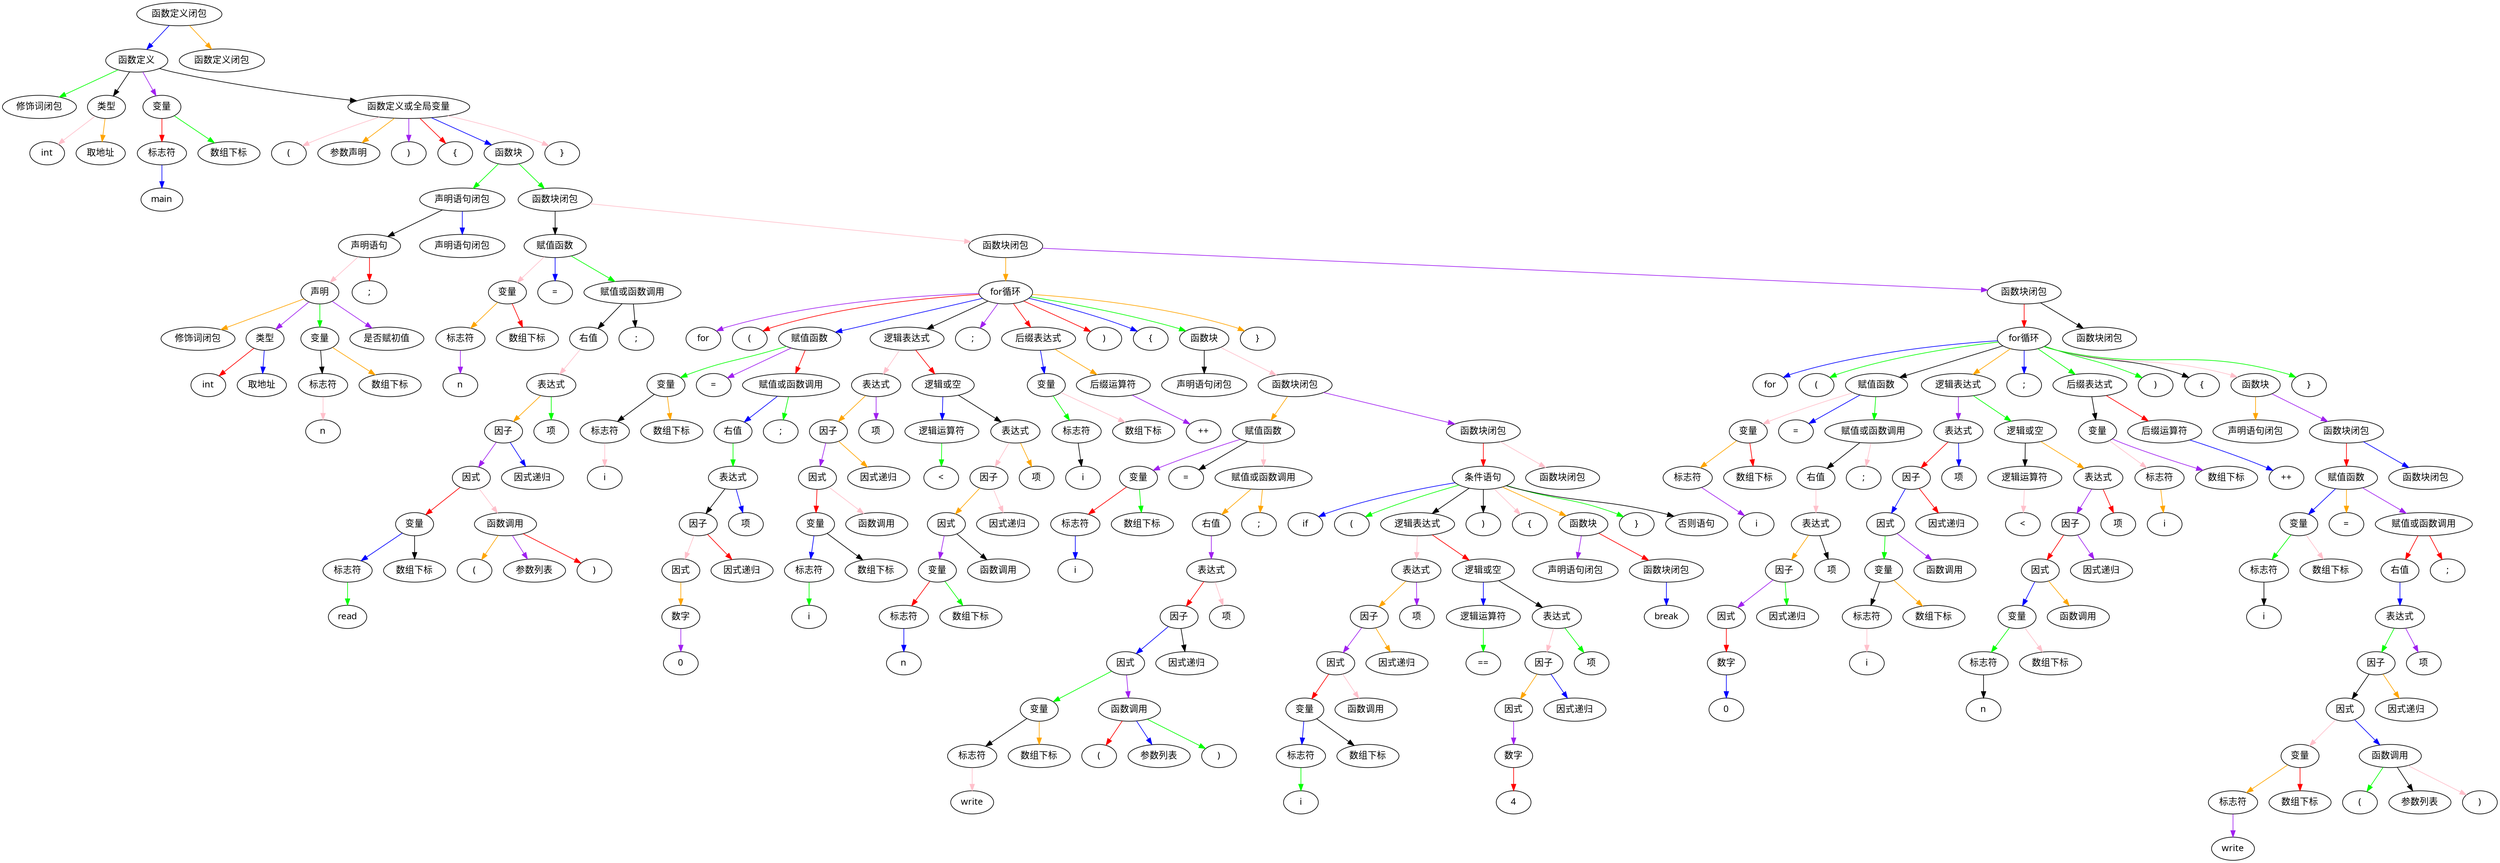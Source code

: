 digraph "grammar tree" {
	0 [label=<函数定义闭包> fontname="FZFangSong-Z02"]
	1 [label=<函数定义> fontname="FZFangSong-Z02"]
	0 -> 1 [color=blue]
	2 [label=<修饰词闭包> fontname="FZFangSong-Z02"]
	1 -> 2 [color=green]
	3 [label=<类型> fontname="FZFangSong-Z02"]
	1 -> 3 [color=black]
	4 [label=int fontname="FZFangSong-Z02"]
	3 -> 4 [color=pink]
	5 [label=<取地址> fontname="FZFangSong-Z02"]
	3 -> 5 [color=orange]
	6 [label=<变量> fontname="FZFangSong-Z02"]
	1 -> 6 [color=purple]
	7 [label=<标志符> fontname="FZFangSong-Z02"]
	6 -> 7 [color=red]
	8 [label=main fontname="FZFangSong-Z02"]
	7 -> 8 [color=blue]
	9 [label=<数组下标> fontname="FZFangSong-Z02"]
	6 -> 9 [color=green]
	10 [label=<函数定义或全局变量> fontname="FZFangSong-Z02"]
	1 -> 10 [color=black]
	11 [label="(" fontname="FZFangSong-Z02"]
	10 -> 11 [color=pink]
	12 [label=<参数声明> fontname="FZFangSong-Z02"]
	10 -> 12 [color=orange]
	13 [label=")" fontname="FZFangSong-Z02"]
	10 -> 13 [color=purple]
	14 [label="{" fontname="FZFangSong-Z02"]
	10 -> 14 [color=red]
	15 [label=<函数块> fontname="FZFangSong-Z02"]
	10 -> 15 [color=blue]
	16 [label=<声明语句闭包> fontname="FZFangSong-Z02"]
	15 -> 16 [color=green]
	17 [label=<声明语句> fontname="FZFangSong-Z02"]
	16 -> 17 [color=black]
	18 [label=<声明> fontname="FZFangSong-Z02"]
	17 -> 18 [color=pink]
	19 [label=<修饰词闭包> fontname="FZFangSong-Z02"]
	18 -> 19 [color=orange]
	20 [label=<类型> fontname="FZFangSong-Z02"]
	18 -> 20 [color=purple]
	21 [label=int fontname="FZFangSong-Z02"]
	20 -> 21 [color=red]
	22 [label=<取地址> fontname="FZFangSong-Z02"]
	20 -> 22 [color=blue]
	23 [label=<变量> fontname="FZFangSong-Z02"]
	18 -> 23 [color=green]
	24 [label=<标志符> fontname="FZFangSong-Z02"]
	23 -> 24 [color=black]
	25 [label=n fontname="FZFangSong-Z02"]
	24 -> 25 [color=pink]
	26 [label=<数组下标> fontname="FZFangSong-Z02"]
	23 -> 26 [color=orange]
	27 [label=<是否赋初值> fontname="FZFangSong-Z02"]
	18 -> 27 [color=purple]
	28 [label=";" fontname="FZFangSong-Z02"]
	17 -> 28 [color=red]
	29 [label=<声明语句闭包> fontname="FZFangSong-Z02"]
	16 -> 29 [color=blue]
	30 [label=<函数块闭包> fontname="FZFangSong-Z02"]
	15 -> 30 [color=green]
	31 [label=<赋值函数> fontname="FZFangSong-Z02"]
	30 -> 31 [color=black]
	32 [label=<变量> fontname="FZFangSong-Z02"]
	31 -> 32 [color=pink]
	33 [label=<标志符> fontname="FZFangSong-Z02"]
	32 -> 33 [color=orange]
	34 [label=n fontname="FZFangSong-Z02"]
	33 -> 34 [color=purple]
	35 [label=<数组下标> fontname="FZFangSong-Z02"]
	32 -> 35 [color=red]
	36 [label="=" fontname="FZFangSong-Z02"]
	31 -> 36 [color=blue]
	37 [label=<赋值或函数调用> fontname="FZFangSong-Z02"]
	31 -> 37 [color=green]
	38 [label=<右值> fontname="FZFangSong-Z02"]
	37 -> 38 [color=black]
	39 [label=<表达式> fontname="FZFangSong-Z02"]
	38 -> 39 [color=pink]
	40 [label=<因子> fontname="FZFangSong-Z02"]
	39 -> 40 [color=orange]
	41 [label=<因式> fontname="FZFangSong-Z02"]
	40 -> 41 [color=purple]
	42 [label=<变量> fontname="FZFangSong-Z02"]
	41 -> 42 [color=red]
	43 [label=<标志符> fontname="FZFangSong-Z02"]
	42 -> 43 [color=blue]
	44 [label=read fontname="FZFangSong-Z02"]
	43 -> 44 [color=green]
	45 [label=<数组下标> fontname="FZFangSong-Z02"]
	42 -> 45 [color=black]
	46 [label=<函数调用> fontname="FZFangSong-Z02"]
	41 -> 46 [color=pink]
	47 [label="(" fontname="FZFangSong-Z02"]
	46 -> 47 [color=orange]
	48 [label=<参数列表> fontname="FZFangSong-Z02"]
	46 -> 48 [color=purple]
	49 [label=")" fontname="FZFangSong-Z02"]
	46 -> 49 [color=red]
	50 [label=<因式递归> fontname="FZFangSong-Z02"]
	40 -> 50 [color=blue]
	51 [label=<项> fontname="FZFangSong-Z02"]
	39 -> 51 [color=green]
	52 [label=";" fontname="FZFangSong-Z02"]
	37 -> 52 [color=black]
	53 [label=<函数块闭包> fontname="FZFangSong-Z02"]
	30 -> 53 [color=pink]
	54 [label=<for循环> fontname="FZFangSong-Z02"]
	53 -> 54 [color=orange]
	55 [label=for fontname="FZFangSong-Z02"]
	54 -> 55 [color=purple]
	56 [label="(" fontname="FZFangSong-Z02"]
	54 -> 56 [color=red]
	57 [label=<赋值函数> fontname="FZFangSong-Z02"]
	54 -> 57 [color=blue]
	58 [label=<变量> fontname="FZFangSong-Z02"]
	57 -> 58 [color=green]
	59 [label=<标志符> fontname="FZFangSong-Z02"]
	58 -> 59 [color=black]
	60 [label=i fontname="FZFangSong-Z02"]
	59 -> 60 [color=pink]
	61 [label=<数组下标> fontname="FZFangSong-Z02"]
	58 -> 61 [color=orange]
	62 [label="=" fontname="FZFangSong-Z02"]
	57 -> 62 [color=purple]
	63 [label=<赋值或函数调用> fontname="FZFangSong-Z02"]
	57 -> 63 [color=red]
	64 [label=<右值> fontname="FZFangSong-Z02"]
	63 -> 64 [color=blue]
	65 [label=<表达式> fontname="FZFangSong-Z02"]
	64 -> 65 [color=green]
	66 [label=<因子> fontname="FZFangSong-Z02"]
	65 -> 66 [color=black]
	67 [label=<因式> fontname="FZFangSong-Z02"]
	66 -> 67 [color=pink]
	68 [label=<数字> fontname="FZFangSong-Z02"]
	67 -> 68 [color=orange]
	69 [label=0 fontname="FZFangSong-Z02"]
	68 -> 69 [color=purple]
	70 [label=<因式递归> fontname="FZFangSong-Z02"]
	66 -> 70 [color=red]
	71 [label=<项> fontname="FZFangSong-Z02"]
	65 -> 71 [color=blue]
	72 [label=";" fontname="FZFangSong-Z02"]
	63 -> 72 [color=green]
	73 [label=<逻辑表达式> fontname="FZFangSong-Z02"]
	54 -> 73 [color=black]
	74 [label=<表达式> fontname="FZFangSong-Z02"]
	73 -> 74 [color=pink]
	75 [label=<因子> fontname="FZFangSong-Z02"]
	74 -> 75 [color=orange]
	76 [label=<因式> fontname="FZFangSong-Z02"]
	75 -> 76 [color=purple]
	77 [label=<变量> fontname="FZFangSong-Z02"]
	76 -> 77 [color=red]
	78 [label=<标志符> fontname="FZFangSong-Z02"]
	77 -> 78 [color=blue]
	79 [label=i fontname="FZFangSong-Z02"]
	78 -> 79 [color=green]
	80 [label=<数组下标> fontname="FZFangSong-Z02"]
	77 -> 80 [color=black]
	81 [label=<函数调用> fontname="FZFangSong-Z02"]
	76 -> 81 [color=pink]
	82 [label=<因式递归> fontname="FZFangSong-Z02"]
	75 -> 82 [color=orange]
	83 [label=<项> fontname="FZFangSong-Z02"]
	74 -> 83 [color=purple]
	84 [label=<逻辑或空> fontname="FZFangSong-Z02"]
	73 -> 84 [color=red]
	85 [label=<逻辑运算符> fontname="FZFangSong-Z02"]
	84 -> 85 [color=blue]
	86 [label="<" fontname="FZFangSong-Z02"]
	85 -> 86 [color=green]
	87 [label=<表达式> fontname="FZFangSong-Z02"]
	84 -> 87 [color=black]
	88 [label=<因子> fontname="FZFangSong-Z02"]
	87 -> 88 [color=pink]
	89 [label=<因式> fontname="FZFangSong-Z02"]
	88 -> 89 [color=orange]
	90 [label=<变量> fontname="FZFangSong-Z02"]
	89 -> 90 [color=purple]
	91 [label=<标志符> fontname="FZFangSong-Z02"]
	90 -> 91 [color=red]
	92 [label=n fontname="FZFangSong-Z02"]
	91 -> 92 [color=blue]
	93 [label=<数组下标> fontname="FZFangSong-Z02"]
	90 -> 93 [color=green]
	94 [label=<函数调用> fontname="FZFangSong-Z02"]
	89 -> 94 [color=black]
	95 [label=<因式递归> fontname="FZFangSong-Z02"]
	88 -> 95 [color=pink]
	96 [label=<项> fontname="FZFangSong-Z02"]
	87 -> 96 [color=orange]
	97 [label=";" fontname="FZFangSong-Z02"]
	54 -> 97 [color=purple]
	98 [label=<后缀表达式> fontname="FZFangSong-Z02"]
	54 -> 98 [color=red]
	99 [label=<变量> fontname="FZFangSong-Z02"]
	98 -> 99 [color=blue]
	100 [label=<标志符> fontname="FZFangSong-Z02"]
	99 -> 100 [color=green]
	101 [label=i fontname="FZFangSong-Z02"]
	100 -> 101 [color=black]
	102 [label=<数组下标> fontname="FZFangSong-Z02"]
	99 -> 102 [color=pink]
	103 [label=<后缀运算符> fontname="FZFangSong-Z02"]
	98 -> 103 [color=orange]
	104 [label="++" fontname="FZFangSong-Z02"]
	103 -> 104 [color=purple]
	105 [label=")" fontname="FZFangSong-Z02"]
	54 -> 105 [color=red]
	106 [label="{" fontname="FZFangSong-Z02"]
	54 -> 106 [color=blue]
	107 [label=<函数块> fontname="FZFangSong-Z02"]
	54 -> 107 [color=green]
	108 [label=<声明语句闭包> fontname="FZFangSong-Z02"]
	107 -> 108 [color=black]
	109 [label=<函数块闭包> fontname="FZFangSong-Z02"]
	107 -> 109 [color=pink]
	110 [label=<赋值函数> fontname="FZFangSong-Z02"]
	109 -> 110 [color=orange]
	111 [label=<变量> fontname="FZFangSong-Z02"]
	110 -> 111 [color=purple]
	112 [label=<标志符> fontname="FZFangSong-Z02"]
	111 -> 112 [color=red]
	113 [label=i fontname="FZFangSong-Z02"]
	112 -> 113 [color=blue]
	114 [label=<数组下标> fontname="FZFangSong-Z02"]
	111 -> 114 [color=green]
	115 [label="=" fontname="FZFangSong-Z02"]
	110 -> 115 [color=black]
	116 [label=<赋值或函数调用> fontname="FZFangSong-Z02"]
	110 -> 116 [color=pink]
	117 [label=<右值> fontname="FZFangSong-Z02"]
	116 -> 117 [color=orange]
	118 [label=<表达式> fontname="FZFangSong-Z02"]
	117 -> 118 [color=purple]
	119 [label=<因子> fontname="FZFangSong-Z02"]
	118 -> 119 [color=red]
	120 [label=<因式> fontname="FZFangSong-Z02"]
	119 -> 120 [color=blue]
	121 [label=<变量> fontname="FZFangSong-Z02"]
	120 -> 121 [color=green]
	122 [label=<标志符> fontname="FZFangSong-Z02"]
	121 -> 122 [color=black]
	123 [label=write fontname="FZFangSong-Z02"]
	122 -> 123 [color=pink]
	124 [label=<数组下标> fontname="FZFangSong-Z02"]
	121 -> 124 [color=orange]
	125 [label=<函数调用> fontname="FZFangSong-Z02"]
	120 -> 125 [color=purple]
	126 [label="(" fontname="FZFangSong-Z02"]
	125 -> 126 [color=red]
	127 [label=<参数列表> fontname="FZFangSong-Z02"]
	125 -> 127 [color=blue]
	128 [label=")" fontname="FZFangSong-Z02"]
	125 -> 128 [color=green]
	129 [label=<因式递归> fontname="FZFangSong-Z02"]
	119 -> 129 [color=black]
	130 [label=<项> fontname="FZFangSong-Z02"]
	118 -> 130 [color=pink]
	131 [label=";" fontname="FZFangSong-Z02"]
	116 -> 131 [color=orange]
	132 [label=<函数块闭包> fontname="FZFangSong-Z02"]
	109 -> 132 [color=purple]
	133 [label=<条件语句> fontname="FZFangSong-Z02"]
	132 -> 133 [color=red]
	134 [label=if fontname="FZFangSong-Z02"]
	133 -> 134 [color=blue]
	135 [label="(" fontname="FZFangSong-Z02"]
	133 -> 135 [color=green]
	136 [label=<逻辑表达式> fontname="FZFangSong-Z02"]
	133 -> 136 [color=black]
	137 [label=<表达式> fontname="FZFangSong-Z02"]
	136 -> 137 [color=pink]
	138 [label=<因子> fontname="FZFangSong-Z02"]
	137 -> 138 [color=orange]
	139 [label=<因式> fontname="FZFangSong-Z02"]
	138 -> 139 [color=purple]
	140 [label=<变量> fontname="FZFangSong-Z02"]
	139 -> 140 [color=red]
	141 [label=<标志符> fontname="FZFangSong-Z02"]
	140 -> 141 [color=blue]
	142 [label=i fontname="FZFangSong-Z02"]
	141 -> 142 [color=green]
	143 [label=<数组下标> fontname="FZFangSong-Z02"]
	140 -> 143 [color=black]
	144 [label=<函数调用> fontname="FZFangSong-Z02"]
	139 -> 144 [color=pink]
	145 [label=<因式递归> fontname="FZFangSong-Z02"]
	138 -> 145 [color=orange]
	146 [label=<项> fontname="FZFangSong-Z02"]
	137 -> 146 [color=purple]
	147 [label=<逻辑或空> fontname="FZFangSong-Z02"]
	136 -> 147 [color=red]
	148 [label=<逻辑运算符> fontname="FZFangSong-Z02"]
	147 -> 148 [color=blue]
	149 [label="==" fontname="FZFangSong-Z02"]
	148 -> 149 [color=green]
	150 [label=<表达式> fontname="FZFangSong-Z02"]
	147 -> 150 [color=black]
	151 [label=<因子> fontname="FZFangSong-Z02"]
	150 -> 151 [color=pink]
	152 [label=<因式> fontname="FZFangSong-Z02"]
	151 -> 152 [color=orange]
	153 [label=<数字> fontname="FZFangSong-Z02"]
	152 -> 153 [color=purple]
	154 [label=4 fontname="FZFangSong-Z02"]
	153 -> 154 [color=red]
	155 [label=<因式递归> fontname="FZFangSong-Z02"]
	151 -> 155 [color=blue]
	156 [label=<项> fontname="FZFangSong-Z02"]
	150 -> 156 [color=green]
	157 [label=")" fontname="FZFangSong-Z02"]
	133 -> 157 [color=black]
	158 [label="{" fontname="FZFangSong-Z02"]
	133 -> 158 [color=pink]
	159 [label=<函数块> fontname="FZFangSong-Z02"]
	133 -> 159 [color=orange]
	160 [label=<声明语句闭包> fontname="FZFangSong-Z02"]
	159 -> 160 [color=purple]
	161 [label=<函数块闭包> fontname="FZFangSong-Z02"]
	159 -> 161 [color=red]
	162 [label=break fontname="FZFangSong-Z02"]
	161 -> 162 [color=blue]
	163 [label="}" fontname="FZFangSong-Z02"]
	133 -> 163 [color=green]
	164 [label=<否则语句> fontname="FZFangSong-Z02"]
	133 -> 164 [color=black]
	165 [label=<函数块闭包> fontname="FZFangSong-Z02"]
	132 -> 165 [color=pink]
	166 [label="}" fontname="FZFangSong-Z02"]
	54 -> 166 [color=orange]
	167 [label=<函数块闭包> fontname="FZFangSong-Z02"]
	53 -> 167 [color=purple]
	168 [label=<for循环> fontname="FZFangSong-Z02"]
	167 -> 168 [color=red]
	169 [label=for fontname="FZFangSong-Z02"]
	168 -> 169 [color=blue]
	170 [label="(" fontname="FZFangSong-Z02"]
	168 -> 170 [color=green]
	171 [label=<赋值函数> fontname="FZFangSong-Z02"]
	168 -> 171 [color=black]
	172 [label=<变量> fontname="FZFangSong-Z02"]
	171 -> 172 [color=pink]
	173 [label=<标志符> fontname="FZFangSong-Z02"]
	172 -> 173 [color=orange]
	174 [label=i fontname="FZFangSong-Z02"]
	173 -> 174 [color=purple]
	175 [label=<数组下标> fontname="FZFangSong-Z02"]
	172 -> 175 [color=red]
	176 [label="=" fontname="FZFangSong-Z02"]
	171 -> 176 [color=blue]
	177 [label=<赋值或函数调用> fontname="FZFangSong-Z02"]
	171 -> 177 [color=green]
	178 [label=<右值> fontname="FZFangSong-Z02"]
	177 -> 178 [color=black]
	179 [label=<表达式> fontname="FZFangSong-Z02"]
	178 -> 179 [color=pink]
	180 [label=<因子> fontname="FZFangSong-Z02"]
	179 -> 180 [color=orange]
	181 [label=<因式> fontname="FZFangSong-Z02"]
	180 -> 181 [color=purple]
	182 [label=<数字> fontname="FZFangSong-Z02"]
	181 -> 182 [color=red]
	183 [label=0 fontname="FZFangSong-Z02"]
	182 -> 183 [color=blue]
	184 [label=<因式递归> fontname="FZFangSong-Z02"]
	180 -> 184 [color=green]
	185 [label=<项> fontname="FZFangSong-Z02"]
	179 -> 185 [color=black]
	186 [label=";" fontname="FZFangSong-Z02"]
	177 -> 186 [color=pink]
	187 [label=<逻辑表达式> fontname="FZFangSong-Z02"]
	168 -> 187 [color=orange]
	188 [label=<表达式> fontname="FZFangSong-Z02"]
	187 -> 188 [color=purple]
	189 [label=<因子> fontname="FZFangSong-Z02"]
	188 -> 189 [color=red]
	190 [label=<因式> fontname="FZFangSong-Z02"]
	189 -> 190 [color=blue]
	191 [label=<变量> fontname="FZFangSong-Z02"]
	190 -> 191 [color=green]
	192 [label=<标志符> fontname="FZFangSong-Z02"]
	191 -> 192 [color=black]
	193 [label=i fontname="FZFangSong-Z02"]
	192 -> 193 [color=pink]
	194 [label=<数组下标> fontname="FZFangSong-Z02"]
	191 -> 194 [color=orange]
	195 [label=<函数调用> fontname="FZFangSong-Z02"]
	190 -> 195 [color=purple]
	196 [label=<因式递归> fontname="FZFangSong-Z02"]
	189 -> 196 [color=red]
	197 [label=<项> fontname="FZFangSong-Z02"]
	188 -> 197 [color=blue]
	198 [label=<逻辑或空> fontname="FZFangSong-Z02"]
	187 -> 198 [color=green]
	199 [label=<逻辑运算符> fontname="FZFangSong-Z02"]
	198 -> 199 [color=black]
	200 [label="<" fontname="FZFangSong-Z02"]
	199 -> 200 [color=pink]
	201 [label=<表达式> fontname="FZFangSong-Z02"]
	198 -> 201 [color=orange]
	202 [label=<因子> fontname="FZFangSong-Z02"]
	201 -> 202 [color=purple]
	203 [label=<因式> fontname="FZFangSong-Z02"]
	202 -> 203 [color=red]
	204 [label=<变量> fontname="FZFangSong-Z02"]
	203 -> 204 [color=blue]
	205 [label=<标志符> fontname="FZFangSong-Z02"]
	204 -> 205 [color=green]
	206 [label=n fontname="FZFangSong-Z02"]
	205 -> 206 [color=black]
	207 [label=<数组下标> fontname="FZFangSong-Z02"]
	204 -> 207 [color=pink]
	208 [label=<函数调用> fontname="FZFangSong-Z02"]
	203 -> 208 [color=orange]
	209 [label=<因式递归> fontname="FZFangSong-Z02"]
	202 -> 209 [color=purple]
	210 [label=<项> fontname="FZFangSong-Z02"]
	201 -> 210 [color=red]
	211 [label=";" fontname="FZFangSong-Z02"]
	168 -> 211 [color=blue]
	212 [label=<后缀表达式> fontname="FZFangSong-Z02"]
	168 -> 212 [color=green]
	213 [label=<变量> fontname="FZFangSong-Z02"]
	212 -> 213 [color=black]
	214 [label=<标志符> fontname="FZFangSong-Z02"]
	213 -> 214 [color=pink]
	215 [label=i fontname="FZFangSong-Z02"]
	214 -> 215 [color=orange]
	216 [label=<数组下标> fontname="FZFangSong-Z02"]
	213 -> 216 [color=purple]
	217 [label=<后缀运算符> fontname="FZFangSong-Z02"]
	212 -> 217 [color=red]
	218 [label="++" fontname="FZFangSong-Z02"]
	217 -> 218 [color=blue]
	219 [label=")" fontname="FZFangSong-Z02"]
	168 -> 219 [color=green]
	220 [label="{" fontname="FZFangSong-Z02"]
	168 -> 220 [color=black]
	221 [label=<函数块> fontname="FZFangSong-Z02"]
	168 -> 221 [color=pink]
	222 [label=<声明语句闭包> fontname="FZFangSong-Z02"]
	221 -> 222 [color=orange]
	223 [label=<函数块闭包> fontname="FZFangSong-Z02"]
	221 -> 223 [color=purple]
	224 [label=<赋值函数> fontname="FZFangSong-Z02"]
	223 -> 224 [color=red]
	225 [label=<变量> fontname="FZFangSong-Z02"]
	224 -> 225 [color=blue]
	226 [label=<标志符> fontname="FZFangSong-Z02"]
	225 -> 226 [color=green]
	227 [label=i fontname="FZFangSong-Z02"]
	226 -> 227 [color=black]
	228 [label=<数组下标> fontname="FZFangSong-Z02"]
	225 -> 228 [color=pink]
	229 [label="=" fontname="FZFangSong-Z02"]
	224 -> 229 [color=orange]
	230 [label=<赋值或函数调用> fontname="FZFangSong-Z02"]
	224 -> 230 [color=purple]
	231 [label=<右值> fontname="FZFangSong-Z02"]
	230 -> 231 [color=red]
	232 [label=<表达式> fontname="FZFangSong-Z02"]
	231 -> 232 [color=blue]
	233 [label=<因子> fontname="FZFangSong-Z02"]
	232 -> 233 [color=green]
	234 [label=<因式> fontname="FZFangSong-Z02"]
	233 -> 234 [color=black]
	235 [label=<变量> fontname="FZFangSong-Z02"]
	234 -> 235 [color=pink]
	236 [label=<标志符> fontname="FZFangSong-Z02"]
	235 -> 236 [color=orange]
	237 [label=write fontname="FZFangSong-Z02"]
	236 -> 237 [color=purple]
	238 [label=<数组下标> fontname="FZFangSong-Z02"]
	235 -> 238 [color=red]
	239 [label=<函数调用> fontname="FZFangSong-Z02"]
	234 -> 239 [color=blue]
	240 [label="(" fontname="FZFangSong-Z02"]
	239 -> 240 [color=green]
	241 [label=<参数列表> fontname="FZFangSong-Z02"]
	239 -> 241 [color=black]
	242 [label=")" fontname="FZFangSong-Z02"]
	239 -> 242 [color=pink]
	243 [label=<因式递归> fontname="FZFangSong-Z02"]
	233 -> 243 [color=orange]
	244 [label=<项> fontname="FZFangSong-Z02"]
	232 -> 244 [color=purple]
	245 [label=";" fontname="FZFangSong-Z02"]
	230 -> 245 [color=red]
	246 [label=<函数块闭包> fontname="FZFangSong-Z02"]
	223 -> 246 [color=blue]
	247 [label="}" fontname="FZFangSong-Z02"]
	168 -> 247 [color=green]
	248 [label=<函数块闭包> fontname="FZFangSong-Z02"]
	167 -> 248 [color=black]
	249 [label="}" fontname="FZFangSong-Z02"]
	10 -> 249 [color=pink]
	250 [label=<函数定义闭包> fontname="FZFangSong-Z02"]
	0 -> 250 [color=orange]
}
